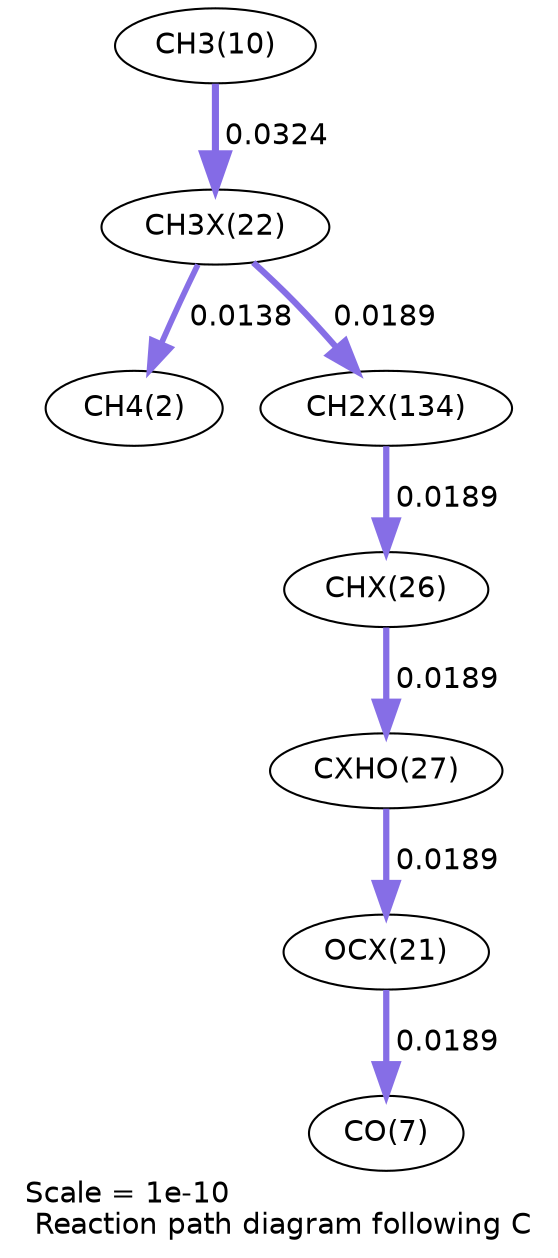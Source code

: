 digraph reaction_paths {
center=1;
s28 -> s4[fontname="Helvetica", penwidth=2.77, arrowsize=1.38, color="0.7, 0.514, 0.9"
, label=" 0.0138"];
s12 -> s28[fontname="Helvetica", penwidth=3.41, arrowsize=1.7, color="0.7, 0.532, 0.9"
, label=" 0.0324"];
s28 -> s39[fontname="Helvetica", penwidth=3, arrowsize=1.5, color="0.7, 0.519, 0.9"
, label=" 0.0189"];
s39 -> s30[fontname="Helvetica", penwidth=3, arrowsize=1.5, color="0.7, 0.519, 0.9"
, label=" 0.0189"];
s30 -> s31[fontname="Helvetica", penwidth=3, arrowsize=1.5, color="0.7, 0.519, 0.9"
, label=" 0.0189"];
s31 -> s27[fontname="Helvetica", penwidth=3, arrowsize=1.5, color="0.7, 0.519, 0.9"
, label=" 0.0189"];
s27 -> s9[fontname="Helvetica", penwidth=3, arrowsize=1.5, color="0.7, 0.519, 0.9"
, label=" 0.0189"];
s4 [ fontname="Helvetica", label="CH4(2)"];
s9 [ fontname="Helvetica", label="CO(7)"];
s12 [ fontname="Helvetica", label="CH3(10)"];
s27 [ fontname="Helvetica", label="OCX(21)"];
s28 [ fontname="Helvetica", label="CH3X(22)"];
s30 [ fontname="Helvetica", label="CHX(26)"];
s31 [ fontname="Helvetica", label="CXHO(27)"];
s39 [ fontname="Helvetica", label="CH2X(134)"];
 label = "Scale = 1e-10\l Reaction path diagram following C";
 fontname = "Helvetica";
}
